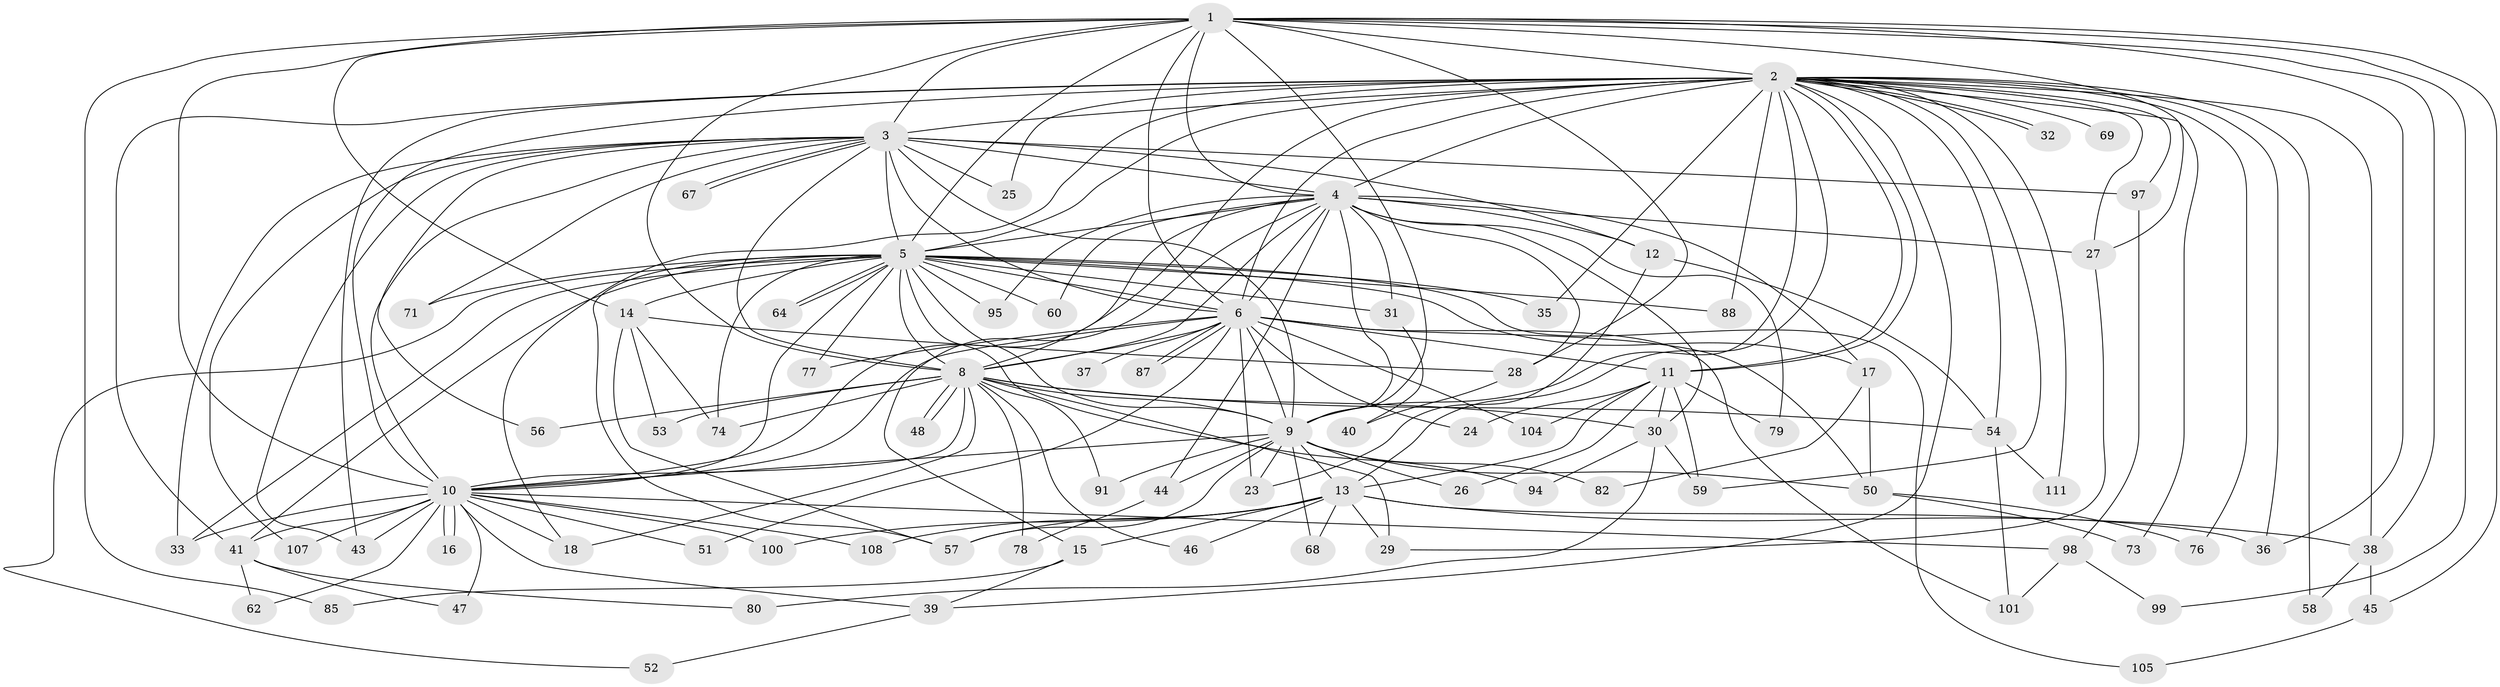 // original degree distribution, {18: 0.009009009009009009, 20: 0.018018018018018018, 22: 0.018018018018018018, 21: 0.018018018018018018, 29: 0.009009009009009009, 19: 0.009009009009009009, 24: 0.009009009009009009, 8: 0.009009009009009009, 4: 0.14414414414414414, 12: 0.009009009009009009, 6: 0.018018018018018018, 2: 0.5675675675675675, 3: 0.15315315315315314, 5: 0.009009009009009009}
// Generated by graph-tools (version 1.1) at 2025/10/02/27/25 16:10:57]
// undirected, 81 vertices, 199 edges
graph export_dot {
graph [start="1"]
  node [color=gray90,style=filled];
  1 [super="+83"];
  2 [super="+7"];
  3 [super="+81"];
  4 [super="+66"];
  5 [super="+19"];
  6 [super="+21"];
  8 [super="+22"];
  9 [super="+86"];
  10 [super="+103"];
  11 [super="+20"];
  12 [super="+92"];
  13 [super="+96"];
  14 [super="+89"];
  15 [super="+110"];
  16;
  17;
  18 [super="+61"];
  23 [super="+34"];
  24;
  25;
  26;
  27 [super="+90"];
  28 [super="+65"];
  29 [super="+55"];
  30 [super="+49"];
  31;
  32;
  33 [super="+72"];
  35;
  36;
  37;
  38 [super="+42"];
  39;
  40;
  41;
  43 [super="+70"];
  44;
  45 [super="+102"];
  46;
  47;
  48;
  50 [super="+84"];
  51;
  52;
  53;
  54 [super="+93"];
  56;
  57 [super="+63"];
  58;
  59 [super="+75"];
  60;
  62;
  64;
  67;
  68;
  69;
  71;
  73;
  74 [super="+109"];
  76;
  77;
  78;
  79;
  80;
  82;
  85;
  87;
  88;
  91;
  94;
  95;
  97;
  98;
  99;
  100;
  101 [super="+106"];
  104;
  105;
  107;
  108;
  111;
  1 -- 2 [weight=2];
  1 -- 3;
  1 -- 4;
  1 -- 5;
  1 -- 6;
  1 -- 8;
  1 -- 9;
  1 -- 10;
  1 -- 14;
  1 -- 27;
  1 -- 28;
  1 -- 36;
  1 -- 38;
  1 -- 45;
  1 -- 99;
  1 -- 85;
  2 -- 3 [weight=2];
  2 -- 4 [weight=2];
  2 -- 5 [weight=2];
  2 -- 6 [weight=2];
  2 -- 8 [weight=2];
  2 -- 9 [weight=2];
  2 -- 10 [weight=2];
  2 -- 11;
  2 -- 11;
  2 -- 18;
  2 -- 32;
  2 -- 32;
  2 -- 35;
  2 -- 69 [weight=2];
  2 -- 73;
  2 -- 111;
  2 -- 76;
  2 -- 13;
  2 -- 88;
  2 -- 25;
  2 -- 27;
  2 -- 97;
  2 -- 36;
  2 -- 38;
  2 -- 39;
  2 -- 41;
  2 -- 58;
  2 -- 59;
  2 -- 54;
  2 -- 43;
  3 -- 4 [weight=2];
  3 -- 5;
  3 -- 6;
  3 -- 8;
  3 -- 9;
  3 -- 10;
  3 -- 12;
  3 -- 25;
  3 -- 43;
  3 -- 56;
  3 -- 67;
  3 -- 67;
  3 -- 71;
  3 -- 97;
  3 -- 107;
  3 -- 33;
  4 -- 5;
  4 -- 6;
  4 -- 8;
  4 -- 9;
  4 -- 10;
  4 -- 12;
  4 -- 15;
  4 -- 17;
  4 -- 28;
  4 -- 30;
  4 -- 31;
  4 -- 44;
  4 -- 60;
  4 -- 79;
  4 -- 95;
  4 -- 27;
  5 -- 6 [weight=2];
  5 -- 8 [weight=2];
  5 -- 9;
  5 -- 10 [weight=2];
  5 -- 14;
  5 -- 17;
  5 -- 31;
  5 -- 33;
  5 -- 35;
  5 -- 41;
  5 -- 52;
  5 -- 60;
  5 -- 64;
  5 -- 64;
  5 -- 71;
  5 -- 74;
  5 -- 77;
  5 -- 88;
  5 -- 94;
  5 -- 95;
  5 -- 105;
  5 -- 57;
  6 -- 8;
  6 -- 9;
  6 -- 10;
  6 -- 23;
  6 -- 24;
  6 -- 37 [weight=2];
  6 -- 51;
  6 -- 77;
  6 -- 87;
  6 -- 87;
  6 -- 101;
  6 -- 104;
  6 -- 11;
  6 -- 50;
  8 -- 9;
  8 -- 10;
  8 -- 46;
  8 -- 48;
  8 -- 48;
  8 -- 53;
  8 -- 54;
  8 -- 78;
  8 -- 91;
  8 -- 18;
  8 -- 74;
  8 -- 56;
  8 -- 30;
  8 -- 29;
  9 -- 10;
  9 -- 23 [weight=2];
  9 -- 26;
  9 -- 44;
  9 -- 50;
  9 -- 57;
  9 -- 68;
  9 -- 82;
  9 -- 91;
  9 -- 13;
  10 -- 16;
  10 -- 16;
  10 -- 18;
  10 -- 33;
  10 -- 39;
  10 -- 43;
  10 -- 47;
  10 -- 51;
  10 -- 62;
  10 -- 98;
  10 -- 100;
  10 -- 107;
  10 -- 108;
  10 -- 41;
  11 -- 13;
  11 -- 24;
  11 -- 26;
  11 -- 79;
  11 -- 104;
  11 -- 59;
  11 -- 30;
  12 -- 54;
  12 -- 23;
  13 -- 15;
  13 -- 29;
  13 -- 46;
  13 -- 57;
  13 -- 68;
  13 -- 100;
  13 -- 108;
  13 -- 38;
  13 -- 36;
  14 -- 53;
  14 -- 74;
  14 -- 57;
  14 -- 28;
  15 -- 85;
  15 -- 39;
  17 -- 50;
  17 -- 82;
  27 -- 29;
  28 -- 40;
  30 -- 59;
  30 -- 80;
  30 -- 94;
  31 -- 40;
  38 -- 58;
  38 -- 45 [weight=2];
  39 -- 52;
  41 -- 47;
  41 -- 62;
  41 -- 80;
  44 -- 78;
  45 -- 105;
  50 -- 73;
  50 -- 76;
  54 -- 111;
  54 -- 101;
  97 -- 98;
  98 -- 99;
  98 -- 101;
}
